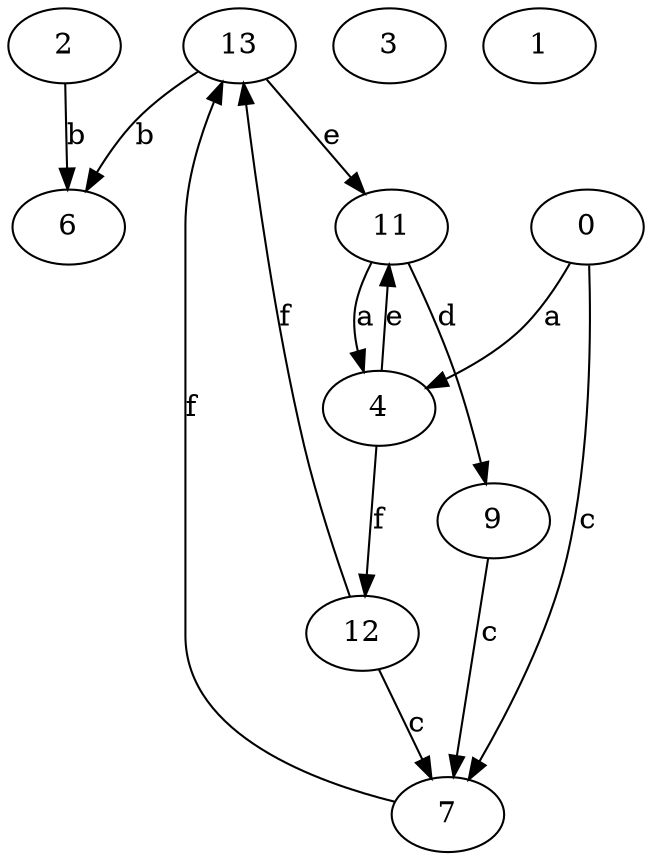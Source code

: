 strict digraph  {
2;
3;
4;
0;
1;
6;
7;
9;
11;
12;
13;
2 -> 6  [label=b];
4 -> 11  [label=e];
4 -> 12  [label=f];
0 -> 4  [label=a];
0 -> 7  [label=c];
7 -> 13  [label=f];
9 -> 7  [label=c];
11 -> 4  [label=a];
11 -> 9  [label=d];
12 -> 7  [label=c];
12 -> 13  [label=f];
13 -> 6  [label=b];
13 -> 11  [label=e];
}
